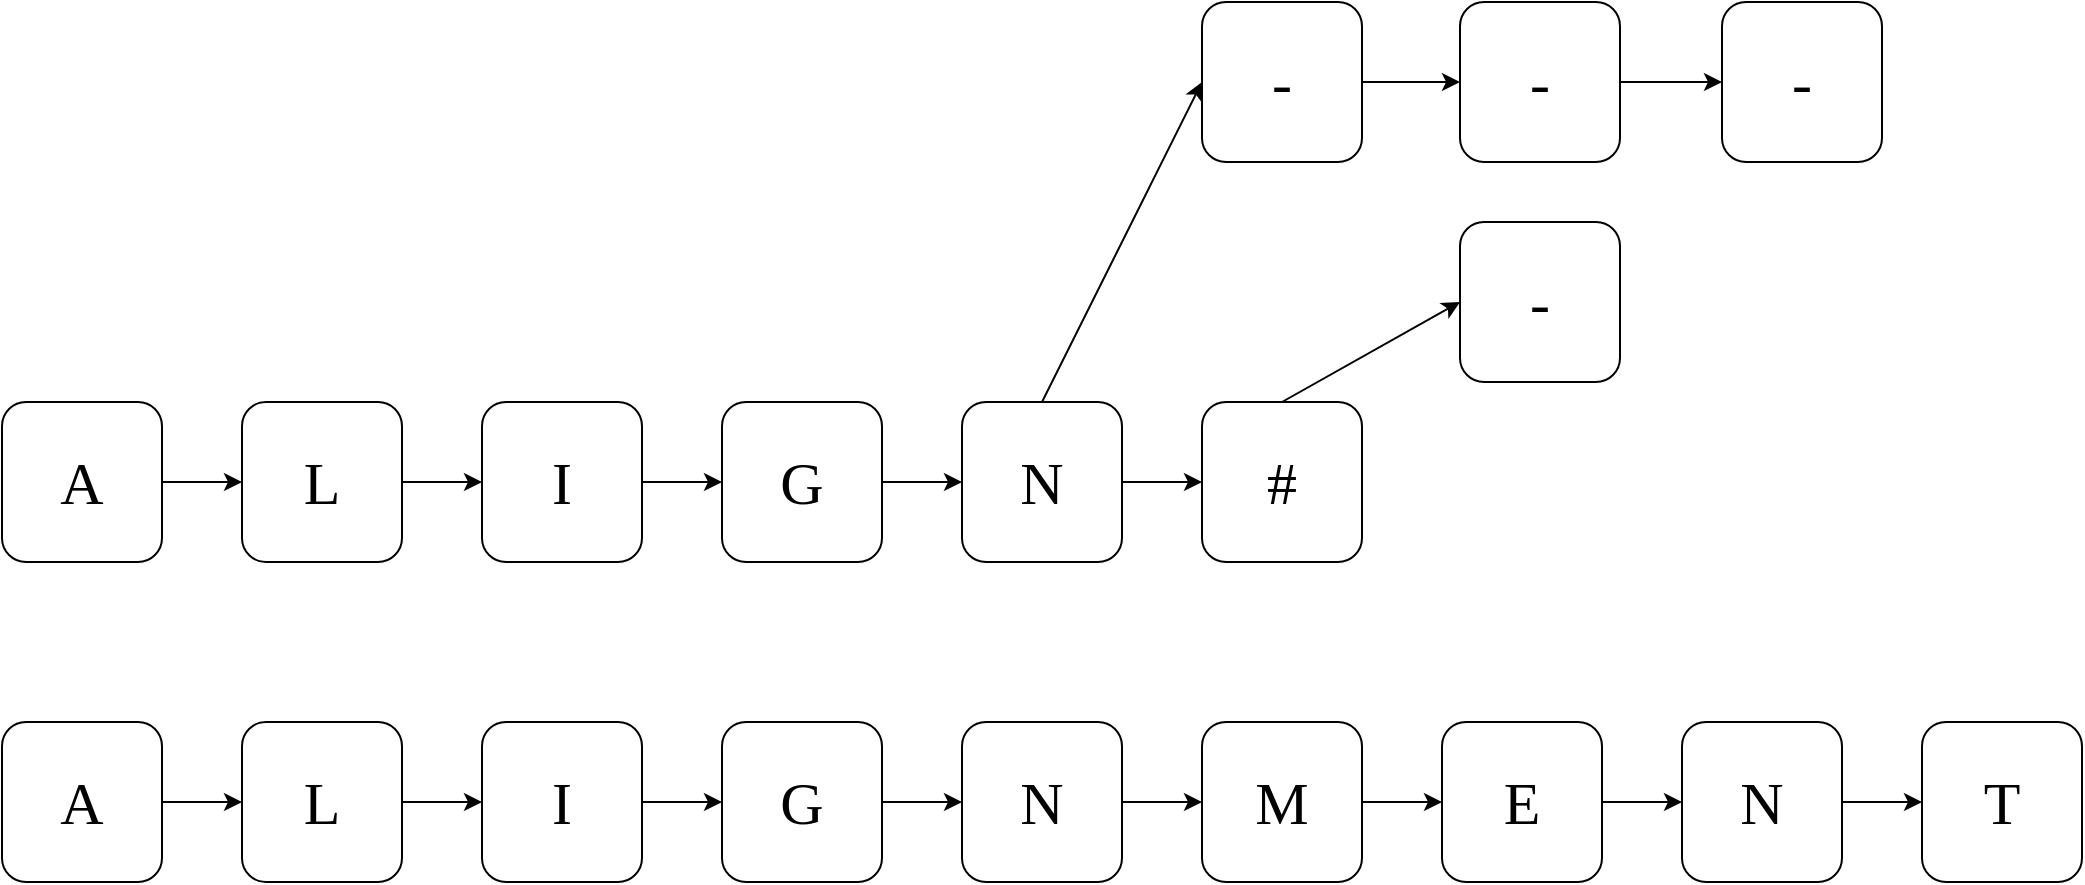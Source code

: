 <mxfile version="22.1.2" type="device">
  <diagram name="Page-1" id="bkeyYdUUjd__pKeUKZPB">
    <mxGraphModel dx="1368" dy="900" grid="1" gridSize="10" guides="1" tooltips="1" connect="1" arrows="1" fold="1" page="1" pageScale="1" pageWidth="1169" pageHeight="827" math="0" shadow="0">
      <root>
        <mxCell id="0" />
        <mxCell id="1" parent="0" />
        <mxCell id="Lt28Uj4tujY6V-Htqucd-8" value="" style="edgeStyle=orthogonalEdgeStyle;rounded=0;orthogonalLoop=1;jettySize=auto;html=1;" edge="1" parent="1" source="Lt28Uj4tujY6V-Htqucd-1" target="Lt28Uj4tujY6V-Htqucd-4">
          <mxGeometry relative="1" as="geometry" />
        </mxCell>
        <mxCell id="Lt28Uj4tujY6V-Htqucd-1" value="&lt;font style=&quot;font-size: 30px;&quot; face=&quot;Times New Roman&quot;&gt;A&lt;/font&gt;" style="rounded=1;whiteSpace=wrap;html=1;" vertex="1" parent="1">
          <mxGeometry x="440" y="240" width="80" height="80" as="geometry" />
        </mxCell>
        <mxCell id="Lt28Uj4tujY6V-Htqucd-9" value="" style="edgeStyle=orthogonalEdgeStyle;rounded=0;orthogonalLoop=1;jettySize=auto;html=1;" edge="1" parent="1" source="Lt28Uj4tujY6V-Htqucd-4" target="Lt28Uj4tujY6V-Htqucd-5">
          <mxGeometry relative="1" as="geometry" />
        </mxCell>
        <mxCell id="Lt28Uj4tujY6V-Htqucd-4" value="&lt;font style=&quot;font-size: 30px;&quot; face=&quot;Times New Roman&quot;&gt;L&lt;/font&gt;" style="rounded=1;whiteSpace=wrap;html=1;" vertex="1" parent="1">
          <mxGeometry x="560" y="240" width="80" height="80" as="geometry" />
        </mxCell>
        <mxCell id="Lt28Uj4tujY6V-Htqucd-10" value="" style="edgeStyle=orthogonalEdgeStyle;rounded=0;orthogonalLoop=1;jettySize=auto;html=1;" edge="1" parent="1" source="Lt28Uj4tujY6V-Htqucd-5" target="Lt28Uj4tujY6V-Htqucd-6">
          <mxGeometry relative="1" as="geometry" />
        </mxCell>
        <mxCell id="Lt28Uj4tujY6V-Htqucd-5" value="&lt;font style=&quot;font-size: 30px;&quot; face=&quot;Times New Roman&quot;&gt;I&lt;/font&gt;" style="rounded=1;whiteSpace=wrap;html=1;" vertex="1" parent="1">
          <mxGeometry x="680" y="240" width="80" height="80" as="geometry" />
        </mxCell>
        <mxCell id="Lt28Uj4tujY6V-Htqucd-11" value="" style="edgeStyle=orthogonalEdgeStyle;rounded=0;orthogonalLoop=1;jettySize=auto;html=1;" edge="1" parent="1" source="Lt28Uj4tujY6V-Htqucd-6" target="Lt28Uj4tujY6V-Htqucd-7">
          <mxGeometry relative="1" as="geometry" />
        </mxCell>
        <mxCell id="Lt28Uj4tujY6V-Htqucd-6" value="&lt;font style=&quot;font-size: 30px;&quot; face=&quot;Times New Roman&quot;&gt;G&lt;/font&gt;" style="rounded=1;whiteSpace=wrap;html=1;" vertex="1" parent="1">
          <mxGeometry x="800" y="240" width="80" height="80" as="geometry" />
        </mxCell>
        <mxCell id="Lt28Uj4tujY6V-Htqucd-30" value="" style="edgeStyle=orthogonalEdgeStyle;rounded=0;orthogonalLoop=1;jettySize=auto;html=1;" edge="1" parent="1" source="Lt28Uj4tujY6V-Htqucd-7" target="Lt28Uj4tujY6V-Htqucd-29">
          <mxGeometry relative="1" as="geometry" />
        </mxCell>
        <mxCell id="Lt28Uj4tujY6V-Htqucd-32" style="rounded=0;orthogonalLoop=1;jettySize=auto;html=1;entryX=0;entryY=0.5;entryDx=0;entryDy=0;exitX=0.5;exitY=0;exitDx=0;exitDy=0;" edge="1" parent="1" source="Lt28Uj4tujY6V-Htqucd-7" target="Lt28Uj4tujY6V-Htqucd-31">
          <mxGeometry relative="1" as="geometry" />
        </mxCell>
        <mxCell id="Lt28Uj4tujY6V-Htqucd-7" value="&lt;font style=&quot;font-size: 30px;&quot; face=&quot;Times New Roman&quot;&gt;N&lt;/font&gt;" style="rounded=1;whiteSpace=wrap;html=1;" vertex="1" parent="1">
          <mxGeometry x="920" y="240" width="80" height="80" as="geometry" />
        </mxCell>
        <mxCell id="Lt28Uj4tujY6V-Htqucd-12" value="" style="edgeStyle=orthogonalEdgeStyle;rounded=0;orthogonalLoop=1;jettySize=auto;html=1;" edge="1" parent="1" source="Lt28Uj4tujY6V-Htqucd-13" target="Lt28Uj4tujY6V-Htqucd-15">
          <mxGeometry relative="1" as="geometry" />
        </mxCell>
        <mxCell id="Lt28Uj4tujY6V-Htqucd-13" value="&lt;font style=&quot;font-size: 30px;&quot; face=&quot;Times New Roman&quot;&gt;A&lt;/font&gt;" style="rounded=1;whiteSpace=wrap;html=1;" vertex="1" parent="1">
          <mxGeometry x="440" y="400" width="80" height="80" as="geometry" />
        </mxCell>
        <mxCell id="Lt28Uj4tujY6V-Htqucd-14" value="" style="edgeStyle=orthogonalEdgeStyle;rounded=0;orthogonalLoop=1;jettySize=auto;html=1;" edge="1" parent="1" source="Lt28Uj4tujY6V-Htqucd-15" target="Lt28Uj4tujY6V-Htqucd-17">
          <mxGeometry relative="1" as="geometry" />
        </mxCell>
        <mxCell id="Lt28Uj4tujY6V-Htqucd-15" value="&lt;font style=&quot;font-size: 30px;&quot; face=&quot;Times New Roman&quot;&gt;L&lt;/font&gt;" style="rounded=1;whiteSpace=wrap;html=1;" vertex="1" parent="1">
          <mxGeometry x="560" y="400" width="80" height="80" as="geometry" />
        </mxCell>
        <mxCell id="Lt28Uj4tujY6V-Htqucd-16" value="" style="edgeStyle=orthogonalEdgeStyle;rounded=0;orthogonalLoop=1;jettySize=auto;html=1;" edge="1" parent="1" source="Lt28Uj4tujY6V-Htqucd-17" target="Lt28Uj4tujY6V-Htqucd-19">
          <mxGeometry relative="1" as="geometry" />
        </mxCell>
        <mxCell id="Lt28Uj4tujY6V-Htqucd-17" value="&lt;font style=&quot;font-size: 30px;&quot; face=&quot;Times New Roman&quot;&gt;I&lt;/font&gt;" style="rounded=1;whiteSpace=wrap;html=1;" vertex="1" parent="1">
          <mxGeometry x="680" y="400" width="80" height="80" as="geometry" />
        </mxCell>
        <mxCell id="Lt28Uj4tujY6V-Htqucd-18" value="" style="edgeStyle=orthogonalEdgeStyle;rounded=0;orthogonalLoop=1;jettySize=auto;html=1;" edge="1" parent="1" source="Lt28Uj4tujY6V-Htqucd-19" target="Lt28Uj4tujY6V-Htqucd-20">
          <mxGeometry relative="1" as="geometry" />
        </mxCell>
        <mxCell id="Lt28Uj4tujY6V-Htqucd-19" value="&lt;font style=&quot;font-size: 30px;&quot; face=&quot;Times New Roman&quot;&gt;G&lt;/font&gt;" style="rounded=1;whiteSpace=wrap;html=1;" vertex="1" parent="1">
          <mxGeometry x="800" y="400" width="80" height="80" as="geometry" />
        </mxCell>
        <mxCell id="Lt28Uj4tujY6V-Htqucd-25" value="" style="edgeStyle=orthogonalEdgeStyle;rounded=0;orthogonalLoop=1;jettySize=auto;html=1;" edge="1" parent="1" source="Lt28Uj4tujY6V-Htqucd-20" target="Lt28Uj4tujY6V-Htqucd-21">
          <mxGeometry relative="1" as="geometry" />
        </mxCell>
        <mxCell id="Lt28Uj4tujY6V-Htqucd-20" value="&lt;font style=&quot;font-size: 30px;&quot; face=&quot;Times New Roman&quot;&gt;N&lt;/font&gt;" style="rounded=1;whiteSpace=wrap;html=1;" vertex="1" parent="1">
          <mxGeometry x="920" y="400" width="80" height="80" as="geometry" />
        </mxCell>
        <mxCell id="Lt28Uj4tujY6V-Htqucd-26" value="" style="edgeStyle=orthogonalEdgeStyle;rounded=0;orthogonalLoop=1;jettySize=auto;html=1;" edge="1" parent="1" source="Lt28Uj4tujY6V-Htqucd-21" target="Lt28Uj4tujY6V-Htqucd-22">
          <mxGeometry relative="1" as="geometry" />
        </mxCell>
        <mxCell id="Lt28Uj4tujY6V-Htqucd-21" value="&lt;font style=&quot;font-size: 30px;&quot; face=&quot;Times New Roman&quot;&gt;M&lt;/font&gt;" style="rounded=1;whiteSpace=wrap;html=1;" vertex="1" parent="1">
          <mxGeometry x="1040" y="400" width="80" height="80" as="geometry" />
        </mxCell>
        <mxCell id="Lt28Uj4tujY6V-Htqucd-27" value="" style="edgeStyle=orthogonalEdgeStyle;rounded=0;orthogonalLoop=1;jettySize=auto;html=1;" edge="1" parent="1" source="Lt28Uj4tujY6V-Htqucd-22" target="Lt28Uj4tujY6V-Htqucd-23">
          <mxGeometry relative="1" as="geometry" />
        </mxCell>
        <mxCell id="Lt28Uj4tujY6V-Htqucd-22" value="&lt;font style=&quot;font-size: 30px;&quot; face=&quot;Times New Roman&quot;&gt;E&lt;/font&gt;" style="rounded=1;whiteSpace=wrap;html=1;" vertex="1" parent="1">
          <mxGeometry x="1160" y="400" width="80" height="80" as="geometry" />
        </mxCell>
        <mxCell id="Lt28Uj4tujY6V-Htqucd-28" value="" style="edgeStyle=orthogonalEdgeStyle;rounded=0;orthogonalLoop=1;jettySize=auto;html=1;" edge="1" parent="1" source="Lt28Uj4tujY6V-Htqucd-23" target="Lt28Uj4tujY6V-Htqucd-24">
          <mxGeometry relative="1" as="geometry" />
        </mxCell>
        <mxCell id="Lt28Uj4tujY6V-Htqucd-23" value="&lt;font style=&quot;font-size: 30px;&quot; face=&quot;Times New Roman&quot;&gt;N&lt;/font&gt;" style="rounded=1;whiteSpace=wrap;html=1;" vertex="1" parent="1">
          <mxGeometry x="1280" y="400" width="80" height="80" as="geometry" />
        </mxCell>
        <mxCell id="Lt28Uj4tujY6V-Htqucd-24" value="&lt;font style=&quot;font-size: 30px;&quot; face=&quot;Times New Roman&quot;&gt;T&lt;/font&gt;" style="rounded=1;whiteSpace=wrap;html=1;" vertex="1" parent="1">
          <mxGeometry x="1400" y="400" width="80" height="80" as="geometry" />
        </mxCell>
        <mxCell id="Lt28Uj4tujY6V-Htqucd-38" style="rounded=0;orthogonalLoop=1;jettySize=auto;html=1;entryX=0;entryY=0.5;entryDx=0;entryDy=0;exitX=0.5;exitY=0;exitDx=0;exitDy=0;" edge="1" parent="1" source="Lt28Uj4tujY6V-Htqucd-29" target="Lt28Uj4tujY6V-Htqucd-37">
          <mxGeometry relative="1" as="geometry" />
        </mxCell>
        <mxCell id="Lt28Uj4tujY6V-Htqucd-29" value="&lt;font style=&quot;font-size: 30px;&quot; face=&quot;Times New Roman&quot;&gt;#&lt;/font&gt;" style="rounded=1;whiteSpace=wrap;html=1;" vertex="1" parent="1">
          <mxGeometry x="1040" y="240" width="80" height="80" as="geometry" />
        </mxCell>
        <mxCell id="Lt28Uj4tujY6V-Htqucd-34" value="" style="edgeStyle=orthogonalEdgeStyle;rounded=0;orthogonalLoop=1;jettySize=auto;html=1;" edge="1" parent="1" source="Lt28Uj4tujY6V-Htqucd-31" target="Lt28Uj4tujY6V-Htqucd-33">
          <mxGeometry relative="1" as="geometry" />
        </mxCell>
        <mxCell id="Lt28Uj4tujY6V-Htqucd-31" value="&lt;font style=&quot;font-size: 30px;&quot; face=&quot;Times New Roman&quot;&gt;-&lt;/font&gt;" style="rounded=1;whiteSpace=wrap;html=1;" vertex="1" parent="1">
          <mxGeometry x="1040" y="40" width="80" height="80" as="geometry" />
        </mxCell>
        <mxCell id="Lt28Uj4tujY6V-Htqucd-36" value="" style="edgeStyle=orthogonalEdgeStyle;rounded=0;orthogonalLoop=1;jettySize=auto;html=1;" edge="1" parent="1" source="Lt28Uj4tujY6V-Htqucd-33" target="Lt28Uj4tujY6V-Htqucd-35">
          <mxGeometry relative="1" as="geometry" />
        </mxCell>
        <mxCell id="Lt28Uj4tujY6V-Htqucd-33" value="&lt;font style=&quot;font-size: 30px;&quot; face=&quot;Times New Roman&quot;&gt;-&lt;/font&gt;" style="rounded=1;whiteSpace=wrap;html=1;" vertex="1" parent="1">
          <mxGeometry x="1169" y="40" width="80" height="80" as="geometry" />
        </mxCell>
        <mxCell id="Lt28Uj4tujY6V-Htqucd-35" value="&lt;font style=&quot;font-size: 30px;&quot; face=&quot;Times New Roman&quot;&gt;-&lt;/font&gt;" style="rounded=1;whiteSpace=wrap;html=1;" vertex="1" parent="1">
          <mxGeometry x="1300" y="40" width="80" height="80" as="geometry" />
        </mxCell>
        <mxCell id="Lt28Uj4tujY6V-Htqucd-37" value="&lt;font style=&quot;font-size: 30px;&quot; face=&quot;Times New Roman&quot;&gt;-&lt;/font&gt;" style="rounded=1;whiteSpace=wrap;html=1;" vertex="1" parent="1">
          <mxGeometry x="1169" y="150" width="80" height="80" as="geometry" />
        </mxCell>
      </root>
    </mxGraphModel>
  </diagram>
</mxfile>
